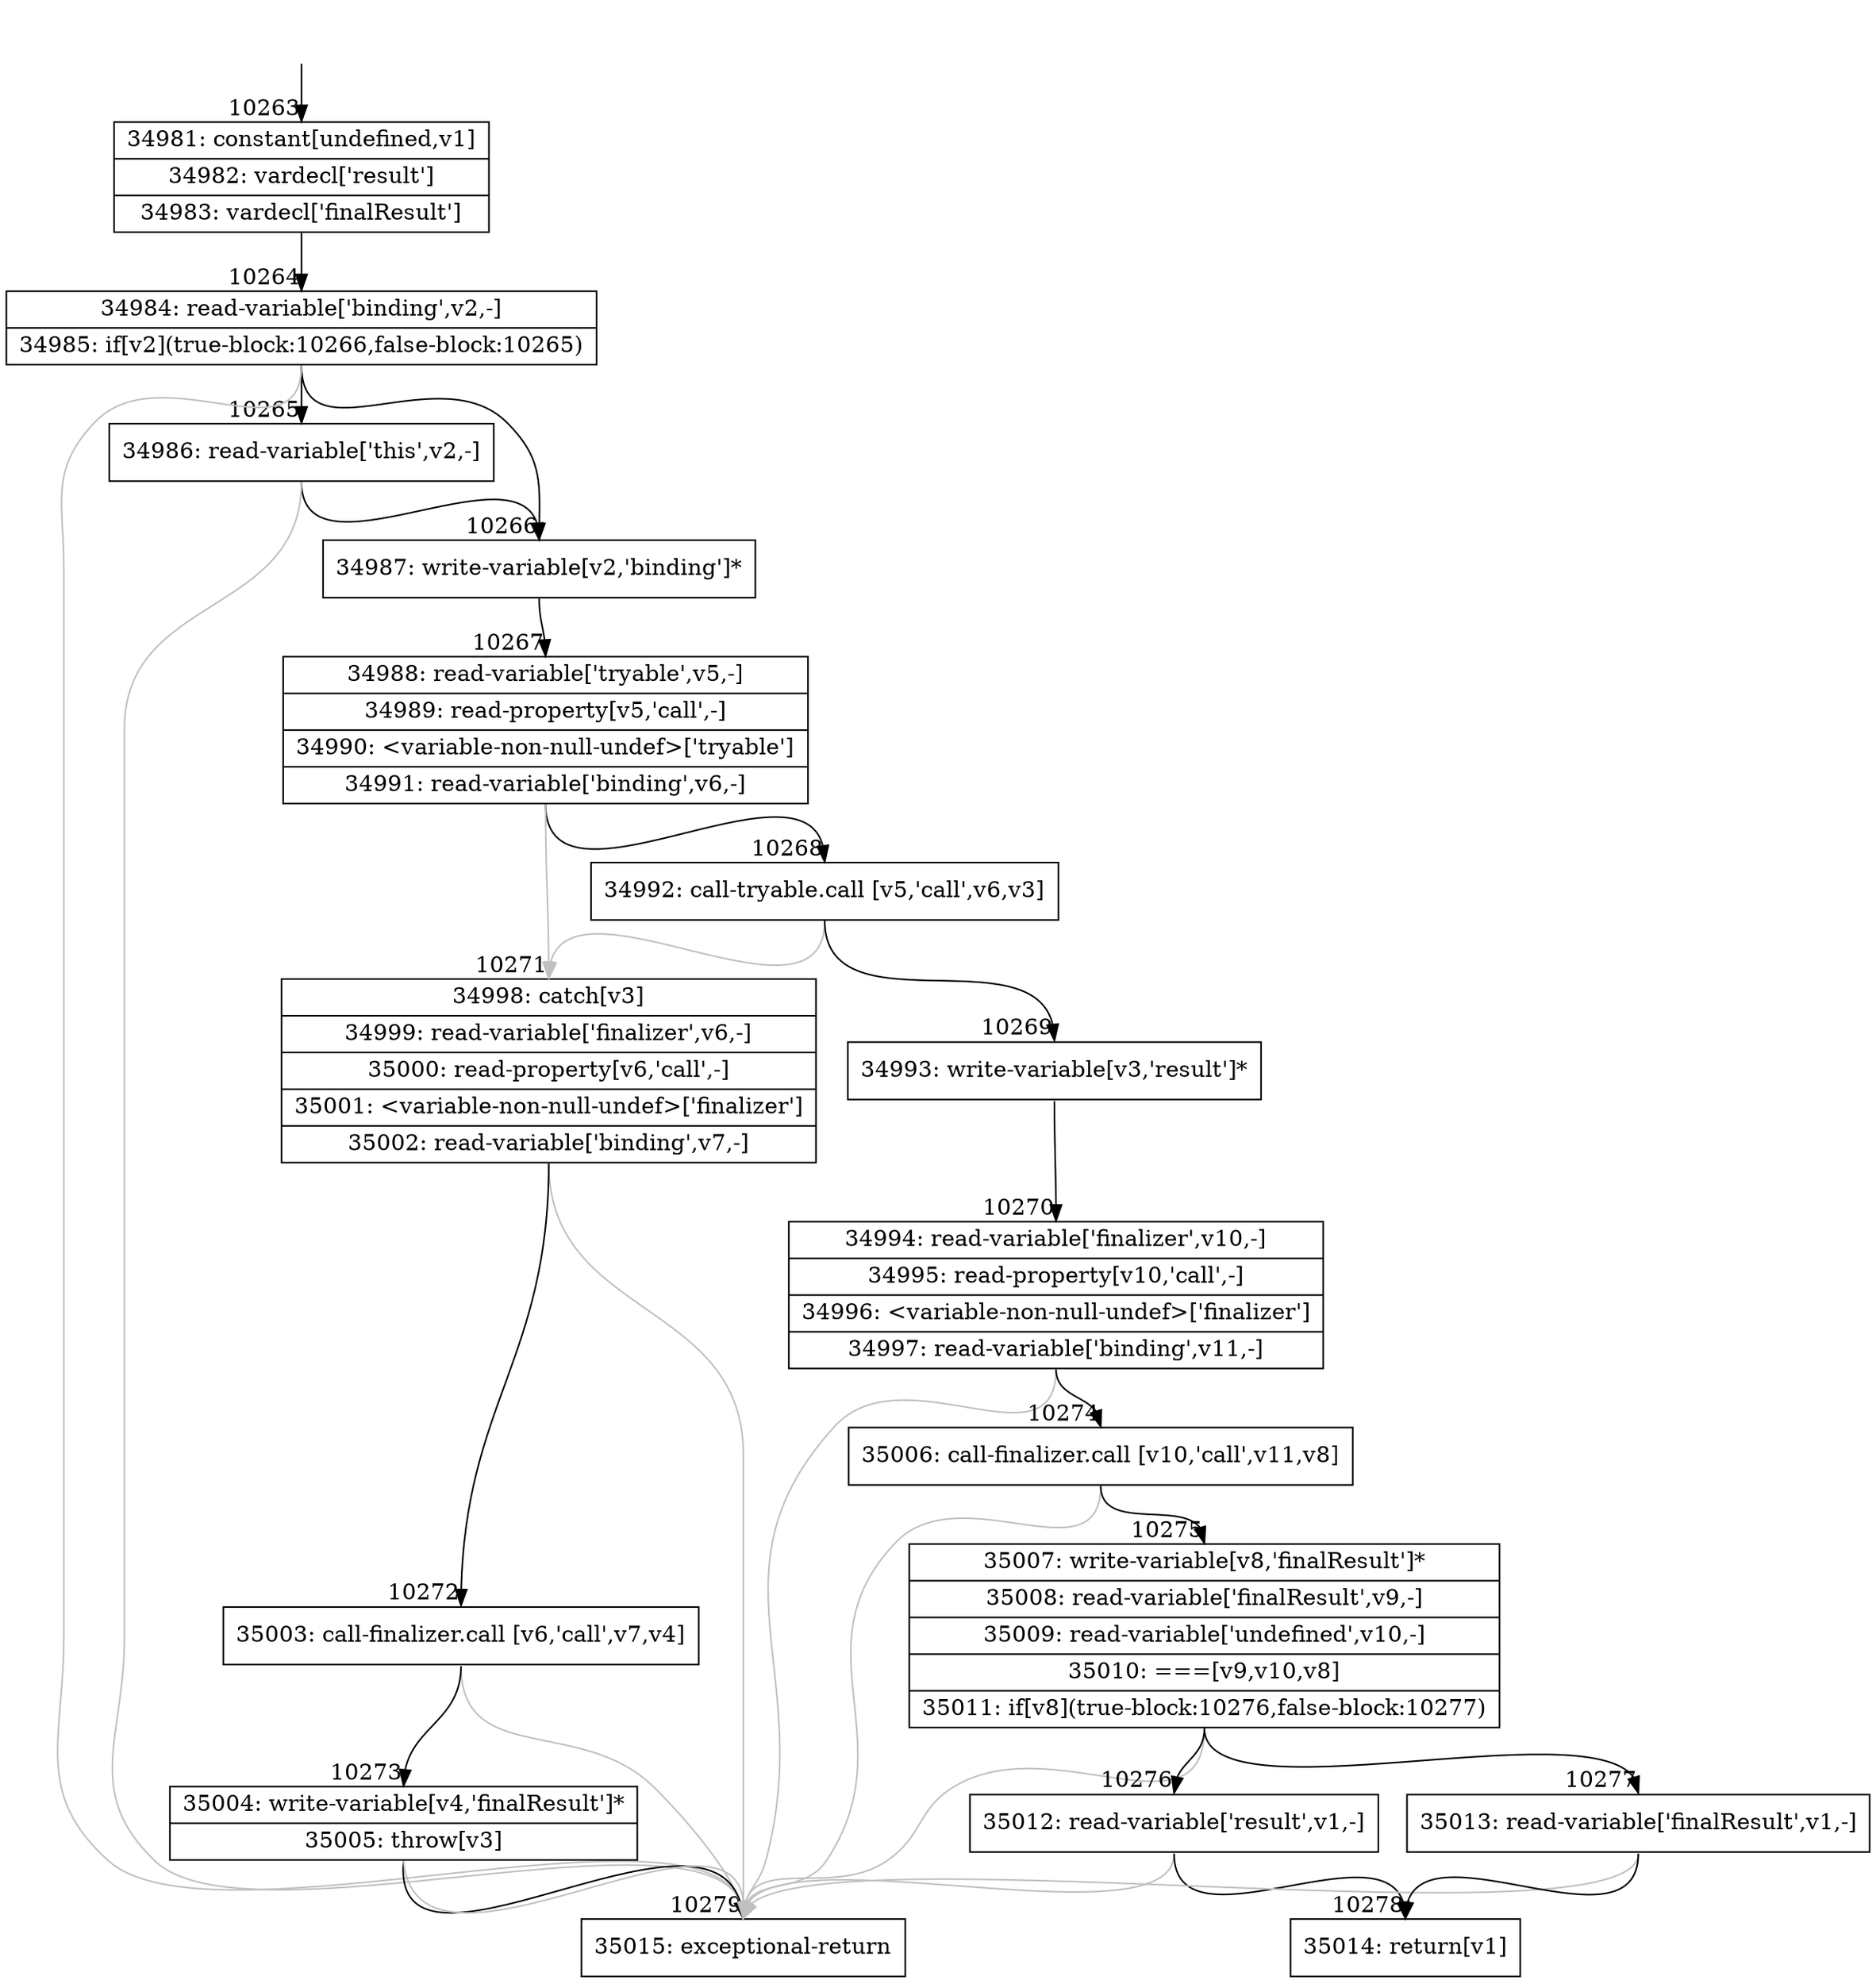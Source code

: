 digraph {
rankdir="TD"
BB_entry875[shape=none,label=""];
BB_entry875 -> BB10263 [tailport=s, headport=n, headlabel="    10263"]
BB10263 [shape=record label="{34981: constant[undefined,v1]|34982: vardecl['result']|34983: vardecl['finalResult']}" ] 
BB10263 -> BB10264 [tailport=s, headport=n, headlabel="      10264"]
BB10264 [shape=record label="{34984: read-variable['binding',v2,-]|34985: if[v2](true-block:10266,false-block:10265)}" ] 
BB10264 -> BB10266 [tailport=s, headport=n, headlabel="      10266"]
BB10264 -> BB10265 [tailport=s, headport=n, headlabel="      10265"]
BB10264 -> BB10279 [tailport=s, headport=n, color=gray, headlabel="      10279"]
BB10265 [shape=record label="{34986: read-variable['this',v2,-]}" ] 
BB10265 -> BB10266 [tailport=s, headport=n]
BB10265 -> BB10279 [tailport=s, headport=n, color=gray]
BB10266 [shape=record label="{34987: write-variable[v2,'binding']*}" ] 
BB10266 -> BB10267 [tailport=s, headport=n, headlabel="      10267"]
BB10267 [shape=record label="{34988: read-variable['tryable',v5,-]|34989: read-property[v5,'call',-]|34990: \<variable-non-null-undef\>['tryable']|34991: read-variable['binding',v6,-]}" ] 
BB10267 -> BB10268 [tailport=s, headport=n, headlabel="      10268"]
BB10267 -> BB10271 [tailport=s, headport=n, color=gray, headlabel="      10271"]
BB10268 [shape=record label="{34992: call-tryable.call [v5,'call',v6,v3]}" ] 
BB10268 -> BB10269 [tailport=s, headport=n, headlabel="      10269"]
BB10268 -> BB10271 [tailport=s, headport=n, color=gray]
BB10269 [shape=record label="{34993: write-variable[v3,'result']*}" ] 
BB10269 -> BB10270 [tailport=s, headport=n, headlabel="      10270"]
BB10270 [shape=record label="{34994: read-variable['finalizer',v10,-]|34995: read-property[v10,'call',-]|34996: \<variable-non-null-undef\>['finalizer']|34997: read-variable['binding',v11,-]}" ] 
BB10270 -> BB10274 [tailport=s, headport=n, headlabel="      10274"]
BB10270 -> BB10279 [tailport=s, headport=n, color=gray]
BB10271 [shape=record label="{34998: catch[v3]|34999: read-variable['finalizer',v6,-]|35000: read-property[v6,'call',-]|35001: \<variable-non-null-undef\>['finalizer']|35002: read-variable['binding',v7,-]}" ] 
BB10271 -> BB10272 [tailport=s, headport=n, headlabel="      10272"]
BB10271 -> BB10279 [tailport=s, headport=n, color=gray]
BB10272 [shape=record label="{35003: call-finalizer.call [v6,'call',v7,v4]}" ] 
BB10272 -> BB10273 [tailport=s, headport=n, headlabel="      10273"]
BB10272 -> BB10279 [tailport=s, headport=n, color=gray]
BB10273 [shape=record label="{35004: write-variable[v4,'finalResult']*|35005: throw[v3]}" ] 
BB10273 -> BB10279 [tailport=s, headport=n]
BB10273 -> BB10279 [tailport=s, headport=n, color=gray]
BB10274 [shape=record label="{35006: call-finalizer.call [v10,'call',v11,v8]}" ] 
BB10274 -> BB10275 [tailport=s, headport=n, headlabel="      10275"]
BB10274 -> BB10279 [tailport=s, headport=n, color=gray]
BB10275 [shape=record label="{35007: write-variable[v8,'finalResult']*|35008: read-variable['finalResult',v9,-]|35009: read-variable['undefined',v10,-]|35010: ===[v9,v10,v8]|35011: if[v8](true-block:10276,false-block:10277)}" ] 
BB10275 -> BB10276 [tailport=s, headport=n, headlabel="      10276"]
BB10275 -> BB10277 [tailport=s, headport=n, headlabel="      10277"]
BB10275 -> BB10279 [tailport=s, headport=n, color=gray]
BB10276 [shape=record label="{35012: read-variable['result',v1,-]}" ] 
BB10276 -> BB10278 [tailport=s, headport=n, headlabel="      10278"]
BB10276 -> BB10279 [tailport=s, headport=n, color=gray]
BB10277 [shape=record label="{35013: read-variable['finalResult',v1,-]}" ] 
BB10277 -> BB10278 [tailport=s, headport=n]
BB10277 -> BB10279 [tailport=s, headport=n, color=gray]
BB10278 [shape=record label="{35014: return[v1]}" ] 
BB10279 [shape=record label="{35015: exceptional-return}" ] 
//#$~ 18505
}
